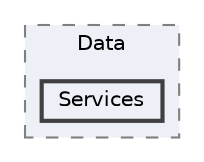 digraph "BLAZAMCommon/Data/Services"
{
 // LATEX_PDF_SIZE
  bgcolor="transparent";
  edge [fontname=Helvetica,fontsize=10,labelfontname=Helvetica,labelfontsize=10];
  node [fontname=Helvetica,fontsize=10,shape=box,height=0.2,width=0.4];
  compound=true
  subgraph clusterdir_a2532e494f366257d23f6db4e6f5cb0b {
    graph [ bgcolor="#edf0f7", pencolor="grey50", label="Data", fontname=Helvetica,fontsize=10 style="filled,dashed", URL="dir_a2532e494f366257d23f6db4e6f5cb0b.html",tooltip=""]
  dir_a56b2dbb0618fcd29d7f7472806c2ef0 [label="Services", fillcolor="#edf0f7", color="grey25", style="filled,bold", URL="dir_a56b2dbb0618fcd29d7f7472806c2ef0.html",tooltip=""];
  }
}
